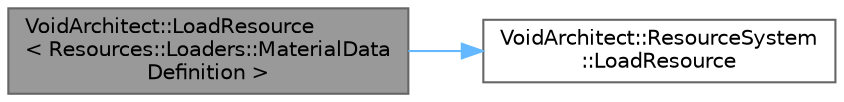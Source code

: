 digraph "VoidArchitect::LoadResource&lt; Resources::Loaders::MaterialDataDefinition &gt;"
{
 // LATEX_PDF_SIZE
  bgcolor="transparent";
  edge [fontname=Helvetica,fontsize=10,labelfontname=Helvetica,labelfontsize=10];
  node [fontname=Helvetica,fontsize=10,shape=box,height=0.2,width=0.4];
  rankdir="LR";
  Node1 [id="Node000001",label="VoidArchitect::LoadResource\l\< Resources::Loaders::MaterialData\lDefinition \>",height=0.2,width=0.4,color="gray40", fillcolor="grey60", style="filled", fontcolor="black",tooltip=" "];
  Node1 -> Node2 [id="edge1_Node000001_Node000002",color="steelblue1",style="solid",tooltip=" "];
  Node2 [id="Node000002",label="VoidArchitect::ResourceSystem\l::LoadResource",height=0.2,width=0.4,color="grey40", fillcolor="white", style="filled",URL="$class_void_architect_1_1_resource_system.html#ad3f963d9827adca26203a76dc82646a0",tooltip=" "];
}
